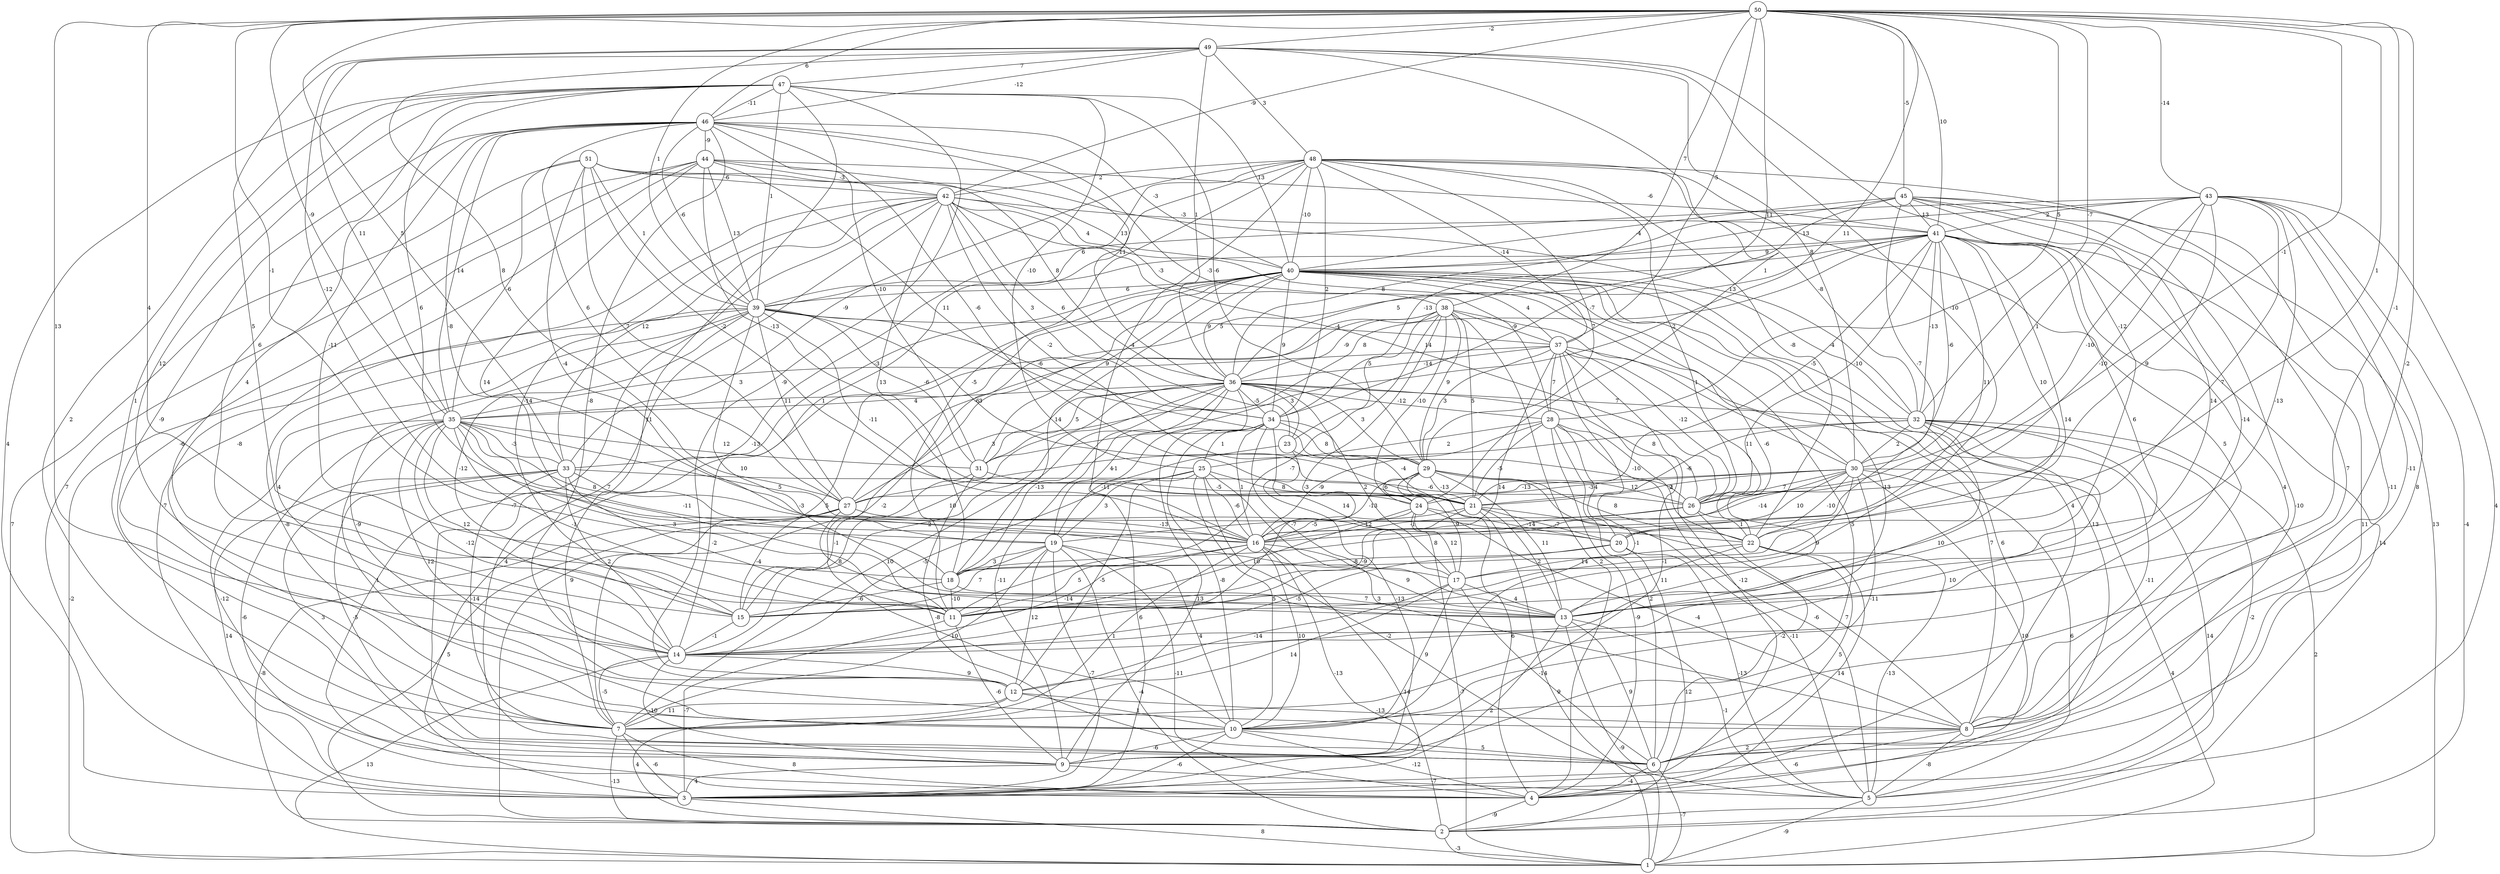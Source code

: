 graph { 
	 fontname="Helvetica,Arial,sans-serif" 
	 node [shape = circle]; 
	 51 -- 1 [label = "7"];
	 51 -- 17 [label = "-4"];
	 51 -- 24 [label = "-2"];
	 51 -- 27 [label = "7"];
	 51 -- 32 [label = "13"];
	 51 -- 35 [label = "-6"];
	 51 -- 38 [label = "13"];
	 51 -- 39 [label = "1"];
	 51 -- 42 [label = "-6"];
	 50 -- 10 [label = "-2"];
	 50 -- 11 [label = "4"];
	 50 -- 13 [label = "-1"];
	 50 -- 14 [label = "13"];
	 50 -- 19 [label = "-1"];
	 50 -- 20 [label = "1"];
	 50 -- 26 [label = "-1"];
	 50 -- 28 [label = "5"];
	 50 -- 31 [label = "11"];
	 50 -- 32 [label = "-7"];
	 50 -- 33 [label = "5"];
	 50 -- 34 [label = "11"];
	 50 -- 35 [label = "-9"];
	 50 -- 37 [label = "-5"];
	 50 -- 38 [label = "7"];
	 50 -- 39 [label = "1"];
	 50 -- 41 [label = "10"];
	 50 -- 42 [label = "-9"];
	 50 -- 43 [label = "-14"];
	 50 -- 45 [label = "-5"];
	 50 -- 46 [label = "6"];
	 50 -- 49 [label = "-2"];
	 49 -- 11 [label = "5"];
	 49 -- 13 [label = "-12"];
	 49 -- 16 [label = "-12"];
	 49 -- 17 [label = "-10"];
	 49 -- 24 [label = "1"];
	 49 -- 27 [label = "8"];
	 49 -- 30 [label = "8"];
	 49 -- 35 [label = "11"];
	 49 -- 36 [label = "1"];
	 49 -- 46 [label = "-12"];
	 49 -- 47 [label = "7"];
	 49 -- 48 [label = "3"];
	 48 -- 1 [label = "13"];
	 48 -- 7 [label = "-13"];
	 48 -- 8 [label = "5"];
	 48 -- 11 [label = "-5"];
	 48 -- 14 [label = "1"];
	 48 -- 16 [label = "-4"];
	 48 -- 22 [label = "-8"];
	 48 -- 26 [label = "2"];
	 48 -- 29 [label = "-7"];
	 48 -- 32 [label = "-8"];
	 48 -- 33 [label = "-9"];
	 48 -- 34 [label = "2"];
	 48 -- 37 [label = "-14"];
	 48 -- 40 [label = "-10"];
	 48 -- 42 [label = "2"];
	 47 -- 3 [label = "4"];
	 47 -- 6 [label = "11"];
	 47 -- 7 [label = "1"];
	 47 -- 9 [label = "2"];
	 47 -- 12 [label = "-9"];
	 47 -- 14 [label = "12"];
	 47 -- 15 [label = "6"];
	 47 -- 19 [label = "6"];
	 47 -- 25 [label = "-10"];
	 47 -- 29 [label = "-6"];
	 47 -- 39 [label = "1"];
	 47 -- 40 [label = "13"];
	 47 -- 46 [label = "-11"];
	 46 -- 7 [label = "-9"];
	 46 -- 12 [label = "-8"];
	 46 -- 14 [label = "4"];
	 46 -- 16 [label = "-8"];
	 46 -- 18 [label = "-11"];
	 46 -- 21 [label = "-6"];
	 46 -- 27 [label = "6"];
	 46 -- 28 [label = "-3"];
	 46 -- 31 [label = "-10"];
	 46 -- 35 [label = "14"];
	 46 -- 36 [label = "11"];
	 46 -- 39 [label = "-6"];
	 46 -- 40 [label = "-3"];
	 46 -- 44 [label = "-9"];
	 45 -- 3 [label = "-10"];
	 45 -- 6 [label = "-11"];
	 45 -- 8 [label = "7"];
	 45 -- 11 [label = "14"];
	 45 -- 14 [label = "-14"];
	 45 -- 16 [label = "-7"];
	 45 -- 34 [label = "-13"];
	 45 -- 36 [label = "8"];
	 45 -- 40 [label = "-4"];
	 45 -- 41 [label = "13"];
	 44 -- 3 [label = "7"];
	 44 -- 7 [label = "-6"];
	 44 -- 10 [label = "-8"];
	 44 -- 13 [label = "14"];
	 44 -- 21 [label = "-13"];
	 44 -- 29 [label = "11"];
	 44 -- 36 [label = "8"];
	 44 -- 39 [label = "13"];
	 44 -- 41 [label = "-6"];
	 44 -- 42 [label = "-3"];
	 43 -- 2 [label = "-4"];
	 43 -- 5 [label = "4"];
	 43 -- 6 [label = "8"];
	 43 -- 8 [label = "-11"];
	 43 -- 13 [label = "-13"];
	 43 -- 16 [label = "9"];
	 43 -- 18 [label = "7"];
	 43 -- 19 [label = "-10"];
	 43 -- 26 [label = "-10"];
	 43 -- 30 [label = "1"];
	 43 -- 39 [label = "6"];
	 43 -- 40 [label = "13"];
	 43 -- 41 [label = "2"];
	 42 -- 3 [label = "-7"];
	 42 -- 4 [label = "-7"];
	 42 -- 6 [label = "7"];
	 42 -- 15 [label = "-14"];
	 42 -- 18 [label = "13"];
	 42 -- 21 [label = "-2"];
	 42 -- 23 [label = "6"];
	 42 -- 26 [label = "14"];
	 42 -- 30 [label = "7"];
	 42 -- 33 [label = "12"];
	 42 -- 34 [label = "3"];
	 42 -- 40 [label = "4"];
	 42 -- 41 [label = "-3"];
	 41 -- 2 [label = "14"];
	 41 -- 4 [label = "11"];
	 41 -- 8 [label = "4"];
	 41 -- 13 [label = "6"];
	 41 -- 15 [label = "14"];
	 41 -- 20 [label = "11"];
	 41 -- 21 [label = "-5"];
	 41 -- 22 [label = "10"];
	 41 -- 26 [label = "-10"];
	 41 -- 30 [label = "-6"];
	 41 -- 31 [label = "8"];
	 41 -- 32 [label = "-13"];
	 41 -- 35 [label = "5"];
	 41 -- 36 [label = "5"];
	 41 -- 39 [label = "-3"];
	 41 -- 40 [label = "9"];
	 40 -- 2 [label = "4"];
	 40 -- 4 [label = "6"];
	 40 -- 6 [label = "13"];
	 40 -- 7 [label = "5"];
	 40 -- 8 [label = "4"];
	 40 -- 9 [label = "5"];
	 40 -- 10 [label = "-2"];
	 40 -- 12 [label = "13"];
	 40 -- 13 [label = "-6"];
	 40 -- 18 [label = "14"];
	 40 -- 31 [label = "9"];
	 40 -- 32 [label = "-4"];
	 40 -- 33 [label = "-3"];
	 40 -- 34 [label = "9"];
	 40 -- 36 [label = "9"];
	 40 -- 37 [label = "4"];
	 40 -- 39 [label = "6"];
	 39 -- 1 [label = "-2"];
	 39 -- 8 [label = "-9"];
	 39 -- 10 [label = "-8"];
	 39 -- 13 [label = "10"];
	 39 -- 14 [label = "4"];
	 39 -- 15 [label = "-12"];
	 39 -- 16 [label = "-11"];
	 39 -- 21 [label = "3"];
	 39 -- 27 [label = "11"];
	 39 -- 31 [label = "-6"];
	 39 -- 34 [label = "-6"];
	 39 -- 37 [label = "-4"];
	 38 -- 2 [label = "9"];
	 38 -- 4 [label = "2"];
	 38 -- 11 [label = "-7"];
	 38 -- 14 [label = "-3"];
	 38 -- 21 [label = "5"];
	 38 -- 23 [label = "5"];
	 38 -- 24 [label = "-10"];
	 38 -- 27 [label = "-6"];
	 38 -- 29 [label = "9"];
	 38 -- 30 [label = "1"];
	 38 -- 36 [label = "-9"];
	 38 -- 37 [label = "-9"];
	 37 -- 3 [label = "-12"];
	 37 -- 8 [label = "7"];
	 37 -- 9 [label = "-1"];
	 37 -- 10 [label = "-1"];
	 37 -- 11 [label = "14"];
	 37 -- 22 [label = "11"];
	 37 -- 26 [label = "-12"];
	 37 -- 28 [label = "7"];
	 37 -- 29 [label = "3"];
	 37 -- 35 [label = "3"];
	 37 -- 36 [label = "-14"];
	 36 -- 7 [label = "10"];
	 36 -- 9 [label = "-11"];
	 36 -- 14 [label = "2"];
	 36 -- 15 [label = "10"];
	 36 -- 17 [label = "2"];
	 36 -- 18 [label = "-13"];
	 36 -- 19 [label = "-1"];
	 36 -- 23 [label = "3"];
	 36 -- 26 [label = "8"];
	 36 -- 27 [label = "3"];
	 36 -- 28 [label = "-12"];
	 36 -- 29 [label = "3"];
	 36 -- 31 [label = "5"];
	 36 -- 32 [label = "7"];
	 36 -- 34 [label = "-5"];
	 36 -- 35 [label = "4"];
	 35 -- 4 [label = "-6"];
	 35 -- 9 [label = "-12"];
	 35 -- 10 [label = "1"];
	 35 -- 11 [label = "-1"];
	 35 -- 12 [label = "12"];
	 35 -- 13 [label = "3"];
	 35 -- 14 [label = "-12"];
	 35 -- 15 [label = "12"];
	 35 -- 16 [label = "8"];
	 35 -- 18 [label = "-11"];
	 35 -- 22 [label = "5"];
	 35 -- 31 [label = "12"];
	 35 -- 33 [label = "-3"];
	 34 -- 3 [label = "6"];
	 34 -- 9 [label = "13"];
	 34 -- 10 [label = "-8"];
	 34 -- 13 [label = "-7"];
	 34 -- 16 [label = "1"];
	 34 -- 17 [label = "14"];
	 34 -- 25 [label = "1"];
	 34 -- 26 [label = "-10"];
	 34 -- 29 [label = "8"];
	 33 -- 3 [label = "14"];
	 33 -- 6 [label = "-5"];
	 33 -- 7 [label = "-14"];
	 33 -- 9 [label = "3"];
	 33 -- 11 [label = "-2"];
	 33 -- 14 [label = "2"];
	 33 -- 20 [label = "-3"];
	 33 -- 26 [label = "-6"];
	 32 -- 1 [label = "2"];
	 32 -- 2 [label = "14"];
	 32 -- 5 [label = "-2"];
	 32 -- 7 [label = "10"];
	 32 -- 8 [label = "-11"];
	 32 -- 14 [label = "10"];
	 32 -- 21 [label = "-6"];
	 32 -- 27 [label = "4"];
	 32 -- 30 [label = "2"];
	 31 -- 6 [label = "-8"];
	 31 -- 15 [label = "-1"];
	 31 -- 24 [label = "-5"];
	 30 -- 1 [label = "4"];
	 30 -- 4 [label = "10"];
	 30 -- 5 [label = "6"];
	 30 -- 10 [label = "-11"];
	 30 -- 15 [label = "9"];
	 30 -- 16 [label = "-14"];
	 30 -- 20 [label = "10"];
	 30 -- 21 [label = "1"];
	 30 -- 22 [label = "-10"];
	 30 -- 24 [label = "-3"];
	 30 -- 26 [label = "7"];
	 30 -- 27 [label = "-13"];
	 29 -- 4 [label = "6"];
	 29 -- 5 [label = "-11"];
	 29 -- 13 [label = "11"];
	 29 -- 16 [label = "-13"];
	 29 -- 17 [label = "9"];
	 29 -- 21 [label = "-13"];
	 29 -- 22 [label = "8"];
	 29 -- 24 [label = "6"];
	 29 -- 26 [label = "12"];
	 28 -- 4 [label = "-9"];
	 28 -- 5 [label = "-6"];
	 28 -- 6 [label = "2"];
	 28 -- 16 [label = "-9"];
	 28 -- 20 [label = "4"];
	 28 -- 21 [label = "-5"];
	 28 -- 22 [label = "2"];
	 28 -- 25 [label = "2"];
	 27 -- 2 [label = "-8"];
	 27 -- 3 [label = "5"];
	 27 -- 11 [label = "8"];
	 27 -- 15 [label = "-4"];
	 27 -- 16 [label = "-13"];
	 26 -- 6 [label = "-2"];
	 26 -- 16 [label = "-1"];
	 26 -- 18 [label = "8"];
	 26 -- 22 [label = "1"];
	 25 -- 5 [label = "-2"];
	 25 -- 8 [label = "3"];
	 25 -- 10 [label = "5"];
	 25 -- 12 [label = "-5"];
	 25 -- 14 [label = "-5"];
	 25 -- 16 [label = "-6"];
	 25 -- 19 [label = "3"];
	 25 -- 24 [label = "8"];
	 24 -- 1 [label = "-7"];
	 24 -- 8 [label = "-4"];
	 24 -- 11 [label = "10"];
	 24 -- 16 [label = "-5"];
	 24 -- 17 [label = "12"];
	 24 -- 20 [label = "-14"];
	 23 -- 9 [label = "-13"];
	 23 -- 19 [label = "-11"];
	 23 -- 21 [label = "-4"];
	 22 -- 4 [label = "14"];
	 22 -- 5 [label = "-13"];
	 22 -- 6 [label = "5"];
	 22 -- 13 [label = "11"];
	 22 -- 17 [label = "14"];
	 21 -- 1 [label = "9"];
	 21 -- 8 [label = "7"];
	 21 -- 11 [label = "-9"];
	 21 -- 13 [label = "2"];
	 21 -- 16 [label = "12"];
	 21 -- 20 [label = "-7"];
	 20 -- 2 [label = "12"];
	 20 -- 5 [label = "-13"];
	 20 -- 14 [label = "-5"];
	 20 -- 18 [label = "-8"];
	 19 -- 2 [label = "-4"];
	 19 -- 3 [label = "-7"];
	 19 -- 4 [label = "-11"];
	 19 -- 7 [label = "10"];
	 19 -- 10 [label = "4"];
	 19 -- 12 [label = "12"];
	 19 -- 15 [label = "7"];
	 19 -- 18 [label = "3"];
	 18 -- 11 [label = "-10"];
	 18 -- 13 [label = "7"];
	 18 -- 15 [label = "-6"];
	 17 -- 6 [label = "-14"];
	 17 -- 7 [label = "14"];
	 17 -- 10 [label = "9"];
	 17 -- 12 [label = "-14"];
	 17 -- 13 [label = "4"];
	 16 -- 2 [label = "14"];
	 16 -- 3 [label = "-13"];
	 16 -- 7 [label = "1"];
	 16 -- 10 [label = "10"];
	 16 -- 11 [label = "5"];
	 16 -- 13 [label = "9"];
	 16 -- 14 [label = "-14"];
	 15 -- 14 [label = "-1"];
	 14 -- 1 [label = "13"];
	 14 -- 7 [label = "-5"];
	 14 -- 9 [label = "-10"];
	 14 -- 12 [label = "9"];
	 13 -- 1 [label = "-9"];
	 13 -- 3 [label = "2"];
	 13 -- 5 [label = "-1"];
	 13 -- 6 [label = "9"];
	 12 -- 2 [label = "4"];
	 12 -- 7 [label = "11"];
	 12 -- 8 [label = "-13"];
	 12 -- 10 [label = "1"];
	 11 -- 3 [label = "-7"];
	 11 -- 9 [label = "-6"];
	 10 -- 3 [label = "-6"];
	 10 -- 4 [label = "-12"];
	 10 -- 6 [label = "5"];
	 10 -- 9 [label = "-6"];
	 9 -- 3 [label = "4"];
	 9 -- 5 [label = "-7"];
	 8 -- 3 [label = "-6"];
	 8 -- 5 [label = "-8"];
	 8 -- 6 [label = "2"];
	 7 -- 2 [label = "-13"];
	 7 -- 3 [label = "-6"];
	 7 -- 4 [label = "8"];
	 6 -- 1 [label = "-7"];
	 6 -- 4 [label = "-4"];
	 5 -- 1 [label = "-9"];
	 4 -- 2 [label = "-9"];
	 3 -- 1 [label = "8"];
	 2 -- 1 [label = "-3"];
	 1;
	 2;
	 3;
	 4;
	 5;
	 6;
	 7;
	 8;
	 9;
	 10;
	 11;
	 12;
	 13;
	 14;
	 15;
	 16;
	 17;
	 18;
	 19;
	 20;
	 21;
	 22;
	 23;
	 24;
	 25;
	 26;
	 27;
	 28;
	 29;
	 30;
	 31;
	 32;
	 33;
	 34;
	 35;
	 36;
	 37;
	 38;
	 39;
	 40;
	 41;
	 42;
	 43;
	 44;
	 45;
	 46;
	 47;
	 48;
	 49;
	 50;
	 51;
}

